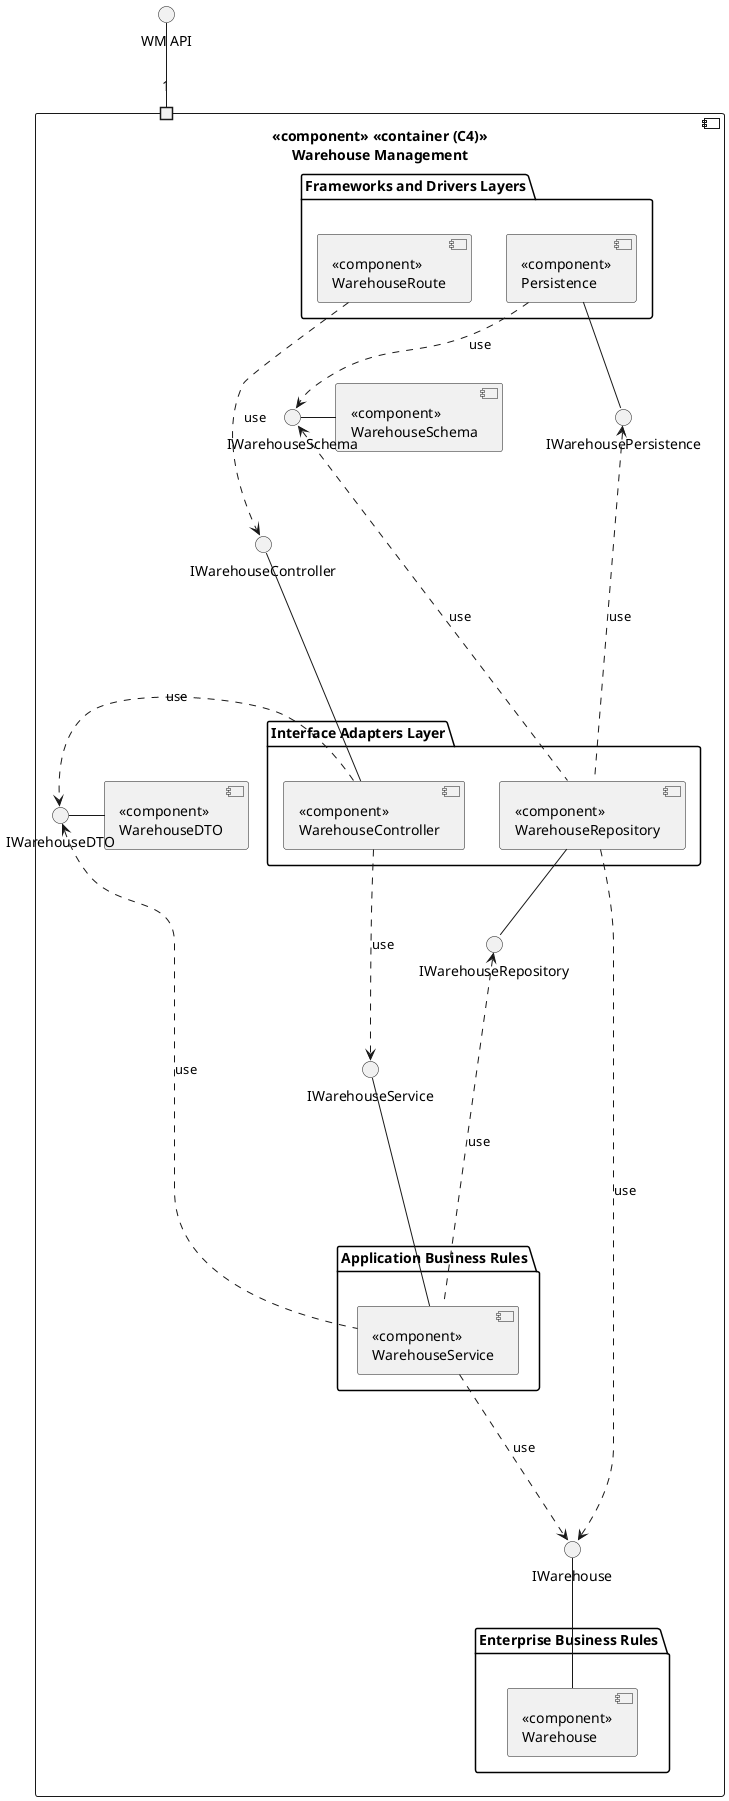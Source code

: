 @startuml
'https://plantuml.com/component-diagram
interface "WM API" as api

component "<<component>> <<container (C4)>>\nWarehouse Management\n"{

    portin 1
    package "Frameworks and Drivers Layers" {
        component "<<component>>\nWarehouseRoute" as UI
        component "<<component>>\nPersistence" as PRT

    }

    package "Interface Adapters Layer" {
        component "<<component>>\nWarehouseController" as CT
        component "<<component>>\nWarehouseRepository" as RP

    }

    component "<<component>>\nWarehouseDTO" as DTO
    component "<<component>>\nWarehouseSchema" as SCHEMA
    interface "IWarehouseController" as API1
    interface "IWarehouseService" as API2
    interface "IWarehousePersistence" as API3
    interface "IWarehouse" as API4
    interface "IWarehouseRepository" as API5
    interface "IWarehouseDTO" as API6
    interface "IWarehouseSchema" as API7

    package "Application Business Rules" {
        component "<<component>>\nWarehouseService" as SV
    }

    package "Enterprise Business Rules" {
        component "<<component>>\nWarehouse" as WH

    }

}

api -- 1
UI -down..> API1 : use
CT -up- API1
SV -up-- API2
CT -down..>API2 : use

PRT -down- API3
RP -up..> API3 : use
WH -up- API4
SV -down..> API4 : use

RP -down-API5
SV -up..> API5 : use
RP -down..> API4 : use

DTO -left- API6
CT -right.> API6 : use
SV -up..> API6 : use

SCHEMA -left- API7
RP -up...> API7 : use

PRT ..> API7 : use

@enduml